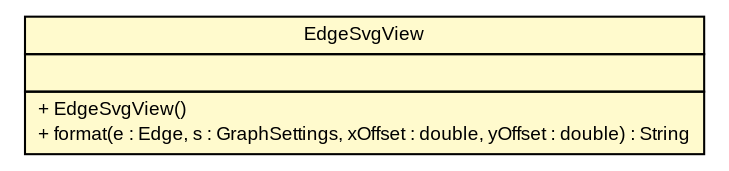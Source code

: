 #!/usr/local/bin/dot
#
# Class diagram 
# Generated by UMLGraph version R5_6 (http://www.umlgraph.org/)
#

digraph G {
	edge [fontname="arial",fontsize=10,labelfontname="arial",labelfontsize=10];
	node [fontname="arial",fontsize=10,shape=plaintext];
	nodesep=0.25;
	ranksep=0.5;
	// pfc.views.svg.EdgeSvgView
	c7586 [label=<<table title="pfc.views.svg.EdgeSvgView" border="0" cellborder="1" cellspacing="0" cellpadding="2" port="p" bgcolor="lemonChiffon" href="./EdgeSvgView.html">
		<tr><td><table border="0" cellspacing="0" cellpadding="1">
<tr><td align="center" balign="center"> EdgeSvgView </td></tr>
		</table></td></tr>
		<tr><td><table border="0" cellspacing="0" cellpadding="1">
<tr><td align="left" balign="left">  </td></tr>
		</table></td></tr>
		<tr><td><table border="0" cellspacing="0" cellpadding="1">
<tr><td align="left" balign="left"> + EdgeSvgView() </td></tr>
<tr><td align="left" balign="left"> + format(e : Edge, s : GraphSettings, xOffset : double, yOffset : double) : String </td></tr>
		</table></td></tr>
		</table>>, URL="./EdgeSvgView.html", fontname="arial", fontcolor="black", fontsize=9.0];
}


